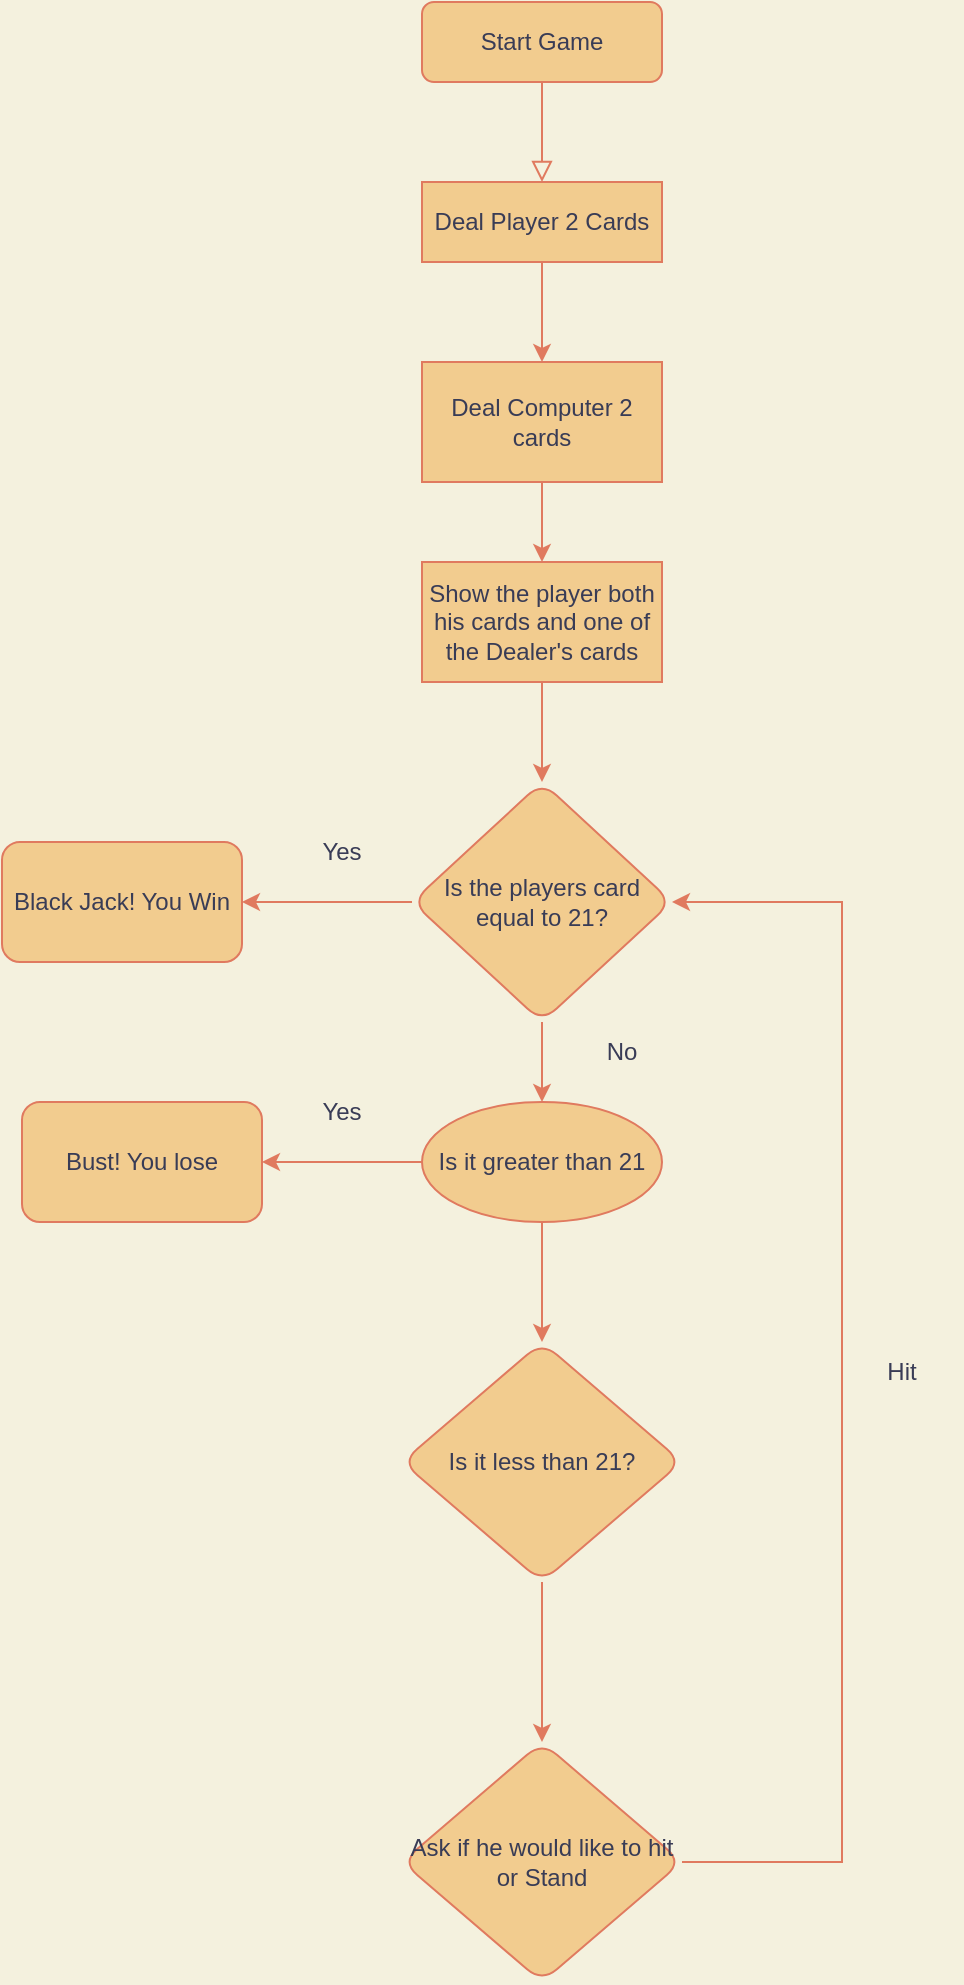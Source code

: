 <mxfile version="20.2.8" type="github">
  <diagram id="C5RBs43oDa-KdzZeNtuy" name="Page-1">
    <mxGraphModel dx="1773" dy="606" grid="1" gridSize="10" guides="1" tooltips="1" connect="1" arrows="1" fold="1" page="1" pageScale="1" pageWidth="827" pageHeight="1169" background="#F4F1DE" math="0" shadow="0">
      <root>
        <mxCell id="WIyWlLk6GJQsqaUBKTNV-0" />
        <mxCell id="WIyWlLk6GJQsqaUBKTNV-1" parent="WIyWlLk6GJQsqaUBKTNV-0" />
        <mxCell id="WIyWlLk6GJQsqaUBKTNV-2" value="" style="rounded=0;html=1;jettySize=auto;orthogonalLoop=1;fontSize=11;endArrow=block;endFill=0;endSize=8;strokeWidth=1;shadow=0;labelBackgroundColor=none;edgeStyle=orthogonalEdgeStyle;strokeColor=#E07A5F;fontColor=#393C56;" parent="WIyWlLk6GJQsqaUBKTNV-1" source="WIyWlLk6GJQsqaUBKTNV-3" edge="1">
          <mxGeometry relative="1" as="geometry">
            <mxPoint x="220" y="170" as="targetPoint" />
          </mxGeometry>
        </mxCell>
        <mxCell id="WIyWlLk6GJQsqaUBKTNV-3" value="Start Game" style="rounded=1;whiteSpace=wrap;html=1;fontSize=12;glass=0;strokeWidth=1;shadow=0;fillColor=#F2CC8F;strokeColor=#E07A5F;fontColor=#393C56;" parent="WIyWlLk6GJQsqaUBKTNV-1" vertex="1">
          <mxGeometry x="160" y="80" width="120" height="40" as="geometry" />
        </mxCell>
        <mxCell id="6FZnAKIlCg1bTSV6HBoM-4" value="" style="edgeStyle=orthogonalEdgeStyle;rounded=0;orthogonalLoop=1;jettySize=auto;html=1;labelBackgroundColor=#F4F1DE;strokeColor=#E07A5F;fontColor=#393C56;" parent="WIyWlLk6GJQsqaUBKTNV-1" source="6FZnAKIlCg1bTSV6HBoM-0" target="6FZnAKIlCg1bTSV6HBoM-3" edge="1">
          <mxGeometry relative="1" as="geometry" />
        </mxCell>
        <mxCell id="6FZnAKIlCg1bTSV6HBoM-0" value="Deal Player 2 Cards" style="rounded=0;whiteSpace=wrap;html=1;fillColor=#F2CC8F;strokeColor=#E07A5F;fontColor=#393C56;" parent="WIyWlLk6GJQsqaUBKTNV-1" vertex="1">
          <mxGeometry x="160" y="170" width="120" height="40" as="geometry" />
        </mxCell>
        <mxCell id="6FZnAKIlCg1bTSV6HBoM-6" value="" style="edgeStyle=orthogonalEdgeStyle;rounded=0;orthogonalLoop=1;jettySize=auto;html=1;labelBackgroundColor=#F4F1DE;strokeColor=#E07A5F;fontColor=#393C56;" parent="WIyWlLk6GJQsqaUBKTNV-1" source="6FZnAKIlCg1bTSV6HBoM-3" target="6FZnAKIlCg1bTSV6HBoM-5" edge="1">
          <mxGeometry relative="1" as="geometry" />
        </mxCell>
        <mxCell id="6FZnAKIlCg1bTSV6HBoM-3" value="Deal Computer 2 cards" style="whiteSpace=wrap;html=1;rounded=0;fillColor=#F2CC8F;strokeColor=#E07A5F;fontColor=#393C56;" parent="WIyWlLk6GJQsqaUBKTNV-1" vertex="1">
          <mxGeometry x="160" y="260" width="120" height="60" as="geometry" />
        </mxCell>
        <mxCell id="6FZnAKIlCg1bTSV6HBoM-9" value="" style="edgeStyle=orthogonalEdgeStyle;rounded=0;orthogonalLoop=1;jettySize=auto;html=1;labelBackgroundColor=#F4F1DE;strokeColor=#E07A5F;fontColor=#393C56;" parent="WIyWlLk6GJQsqaUBKTNV-1" source="6FZnAKIlCg1bTSV6HBoM-5" target="6FZnAKIlCg1bTSV6HBoM-8" edge="1">
          <mxGeometry relative="1" as="geometry" />
        </mxCell>
        <mxCell id="6FZnAKIlCg1bTSV6HBoM-5" value="Show the player both his cards and one of the Dealer&#39;s cards" style="whiteSpace=wrap;html=1;rounded=0;fillColor=#F2CC8F;strokeColor=#E07A5F;fontColor=#393C56;" parent="WIyWlLk6GJQsqaUBKTNV-1" vertex="1">
          <mxGeometry x="160" y="360" width="120" height="60" as="geometry" />
        </mxCell>
        <mxCell id="6FZnAKIlCg1bTSV6HBoM-16" value="" style="edgeStyle=orthogonalEdgeStyle;rounded=0;orthogonalLoop=1;jettySize=auto;html=1;labelBackgroundColor=#F4F1DE;strokeColor=#E07A5F;fontColor=#393C56;" parent="WIyWlLk6GJQsqaUBKTNV-1" source="6FZnAKIlCg1bTSV6HBoM-8" target="6FZnAKIlCg1bTSV6HBoM-15" edge="1">
          <mxGeometry relative="1" as="geometry" />
        </mxCell>
        <mxCell id="1GxRnAlgrmCQHZ2n3QPB-18" value="" style="edgeStyle=orthogonalEdgeStyle;rounded=0;orthogonalLoop=1;jettySize=auto;html=1;strokeColor=#E07A5F;fontColor=#393C56;fillColor=#F2CC8F;" edge="1" parent="WIyWlLk6GJQsqaUBKTNV-1" source="6FZnAKIlCg1bTSV6HBoM-8" target="1GxRnAlgrmCQHZ2n3QPB-17">
          <mxGeometry relative="1" as="geometry" />
        </mxCell>
        <mxCell id="6FZnAKIlCg1bTSV6HBoM-8" value="Is the players card equal to 21?" style="rhombus;whiteSpace=wrap;html=1;rounded=1;fillColor=#F2CC8F;strokeColor=#E07A5F;fontColor=#393C56;" parent="WIyWlLk6GJQsqaUBKTNV-1" vertex="1">
          <mxGeometry x="155" y="470" width="130" height="120" as="geometry" />
        </mxCell>
        <mxCell id="6FZnAKIlCg1bTSV6HBoM-15" value="Black Jack! You Win" style="whiteSpace=wrap;html=1;rounded=1;fillColor=#F2CC8F;strokeColor=#E07A5F;fontColor=#393C56;" parent="WIyWlLk6GJQsqaUBKTNV-1" vertex="1">
          <mxGeometry x="-50" y="500" width="120" height="60" as="geometry" />
        </mxCell>
        <mxCell id="6FZnAKIlCg1bTSV6HBoM-17" value="Yes" style="text;html=1;strokeColor=none;fillColor=none;align=center;verticalAlign=middle;whiteSpace=wrap;rounded=0;fontColor=#393C56;" parent="WIyWlLk6GJQsqaUBKTNV-1" vertex="1">
          <mxGeometry x="90" y="490" width="60" height="30" as="geometry" />
        </mxCell>
        <mxCell id="1GxRnAlgrmCQHZ2n3QPB-0" value="No" style="text;html=1;strokeColor=none;fillColor=none;align=center;verticalAlign=middle;whiteSpace=wrap;rounded=0;fontColor=#393C56;" vertex="1" parent="WIyWlLk6GJQsqaUBKTNV-1">
          <mxGeometry x="230" y="590" width="60" height="30" as="geometry" />
        </mxCell>
        <mxCell id="1GxRnAlgrmCQHZ2n3QPB-26" value="" style="edgeStyle=orthogonalEdgeStyle;rounded=0;orthogonalLoop=1;jettySize=auto;html=1;strokeColor=#E07A5F;fontColor=#393C56;fillColor=#F2CC8F;" edge="1" parent="WIyWlLk6GJQsqaUBKTNV-1" source="1GxRnAlgrmCQHZ2n3QPB-8" target="1GxRnAlgrmCQHZ2n3QPB-25">
          <mxGeometry relative="1" as="geometry" />
        </mxCell>
        <mxCell id="1GxRnAlgrmCQHZ2n3QPB-8" value="Is it less than 21?" style="rhombus;whiteSpace=wrap;html=1;fillColor=#F2CC8F;strokeColor=#E07A5F;fontColor=#393C56;rounded=1;" vertex="1" parent="WIyWlLk6GJQsqaUBKTNV-1">
          <mxGeometry x="150" y="750" width="140" height="120" as="geometry" />
        </mxCell>
        <mxCell id="1GxRnAlgrmCQHZ2n3QPB-19" style="edgeStyle=orthogonalEdgeStyle;rounded=0;orthogonalLoop=1;jettySize=auto;html=1;exitX=0.5;exitY=1;exitDx=0;exitDy=0;entryX=0.5;entryY=0;entryDx=0;entryDy=0;strokeColor=#E07A5F;fontColor=#393C56;fillColor=#F2CC8F;" edge="1" parent="WIyWlLk6GJQsqaUBKTNV-1" source="1GxRnAlgrmCQHZ2n3QPB-17" target="1GxRnAlgrmCQHZ2n3QPB-8">
          <mxGeometry relative="1" as="geometry" />
        </mxCell>
        <mxCell id="1GxRnAlgrmCQHZ2n3QPB-23" value="" style="edgeStyle=orthogonalEdgeStyle;rounded=0;orthogonalLoop=1;jettySize=auto;html=1;strokeColor=#E07A5F;fontColor=#393C56;fillColor=#F2CC8F;" edge="1" parent="WIyWlLk6GJQsqaUBKTNV-1" source="1GxRnAlgrmCQHZ2n3QPB-17" target="1GxRnAlgrmCQHZ2n3QPB-22">
          <mxGeometry relative="1" as="geometry" />
        </mxCell>
        <mxCell id="1GxRnAlgrmCQHZ2n3QPB-17" value="Is it greater than 21" style="ellipse;whiteSpace=wrap;html=1;fillColor=#F2CC8F;strokeColor=#E07A5F;fontColor=#393C56;rounded=1;" vertex="1" parent="WIyWlLk6GJQsqaUBKTNV-1">
          <mxGeometry x="160" y="630" width="120" height="60" as="geometry" />
        </mxCell>
        <mxCell id="1GxRnAlgrmCQHZ2n3QPB-22" value="Bust! You lose" style="whiteSpace=wrap;html=1;fillColor=#F2CC8F;strokeColor=#E07A5F;fontColor=#393C56;rounded=1;" vertex="1" parent="WIyWlLk6GJQsqaUBKTNV-1">
          <mxGeometry x="-40" y="630" width="120" height="60" as="geometry" />
        </mxCell>
        <mxCell id="1GxRnAlgrmCQHZ2n3QPB-24" value="Yes" style="text;html=1;strokeColor=none;fillColor=none;align=center;verticalAlign=middle;whiteSpace=wrap;rounded=0;fontColor=#393C56;" vertex="1" parent="WIyWlLk6GJQsqaUBKTNV-1">
          <mxGeometry x="90" y="620" width="60" height="30" as="geometry" />
        </mxCell>
        <mxCell id="1GxRnAlgrmCQHZ2n3QPB-27" style="edgeStyle=orthogonalEdgeStyle;rounded=0;orthogonalLoop=1;jettySize=auto;html=1;exitX=1;exitY=0.5;exitDx=0;exitDy=0;entryX=1;entryY=0.5;entryDx=0;entryDy=0;strokeColor=#E07A5F;fontColor=#393C56;fillColor=#F2CC8F;" edge="1" parent="WIyWlLk6GJQsqaUBKTNV-1" source="1GxRnAlgrmCQHZ2n3QPB-25" target="6FZnAKIlCg1bTSV6HBoM-8">
          <mxGeometry relative="1" as="geometry">
            <Array as="points">
              <mxPoint x="370" y="1010" />
              <mxPoint x="370" y="530" />
            </Array>
          </mxGeometry>
        </mxCell>
        <mxCell id="1GxRnAlgrmCQHZ2n3QPB-25" value="Ask if he would like to hit or Stand" style="rhombus;whiteSpace=wrap;html=1;fillColor=#F2CC8F;strokeColor=#E07A5F;fontColor=#393C56;rounded=1;" vertex="1" parent="WIyWlLk6GJQsqaUBKTNV-1">
          <mxGeometry x="150" y="950" width="140" height="120" as="geometry" />
        </mxCell>
        <mxCell id="1GxRnAlgrmCQHZ2n3QPB-28" value="Hit" style="text;html=1;strokeColor=none;fillColor=none;align=center;verticalAlign=middle;whiteSpace=wrap;rounded=0;fontColor=#393C56;" vertex="1" parent="WIyWlLk6GJQsqaUBKTNV-1">
          <mxGeometry x="370" y="750" width="60" height="30" as="geometry" />
        </mxCell>
      </root>
    </mxGraphModel>
  </diagram>
</mxfile>
